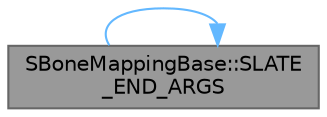 digraph "SBoneMappingBase::SLATE_END_ARGS"
{
 // INTERACTIVE_SVG=YES
 // LATEX_PDF_SIZE
  bgcolor="transparent";
  edge [fontname=Helvetica,fontsize=10,labelfontname=Helvetica,labelfontsize=10];
  node [fontname=Helvetica,fontsize=10,shape=box,height=0.2,width=0.4];
  rankdir="LR";
  Node1 [id="Node000001",label="SBoneMappingBase::SLATE\l_END_ARGS",height=0.2,width=0.4,color="gray40", fillcolor="grey60", style="filled", fontcolor="black",tooltip="Slate construction function."];
  Node1 -> Node1 [id="edge1_Node000001_Node000001",color="steelblue1",style="solid",tooltip=" "];
}

